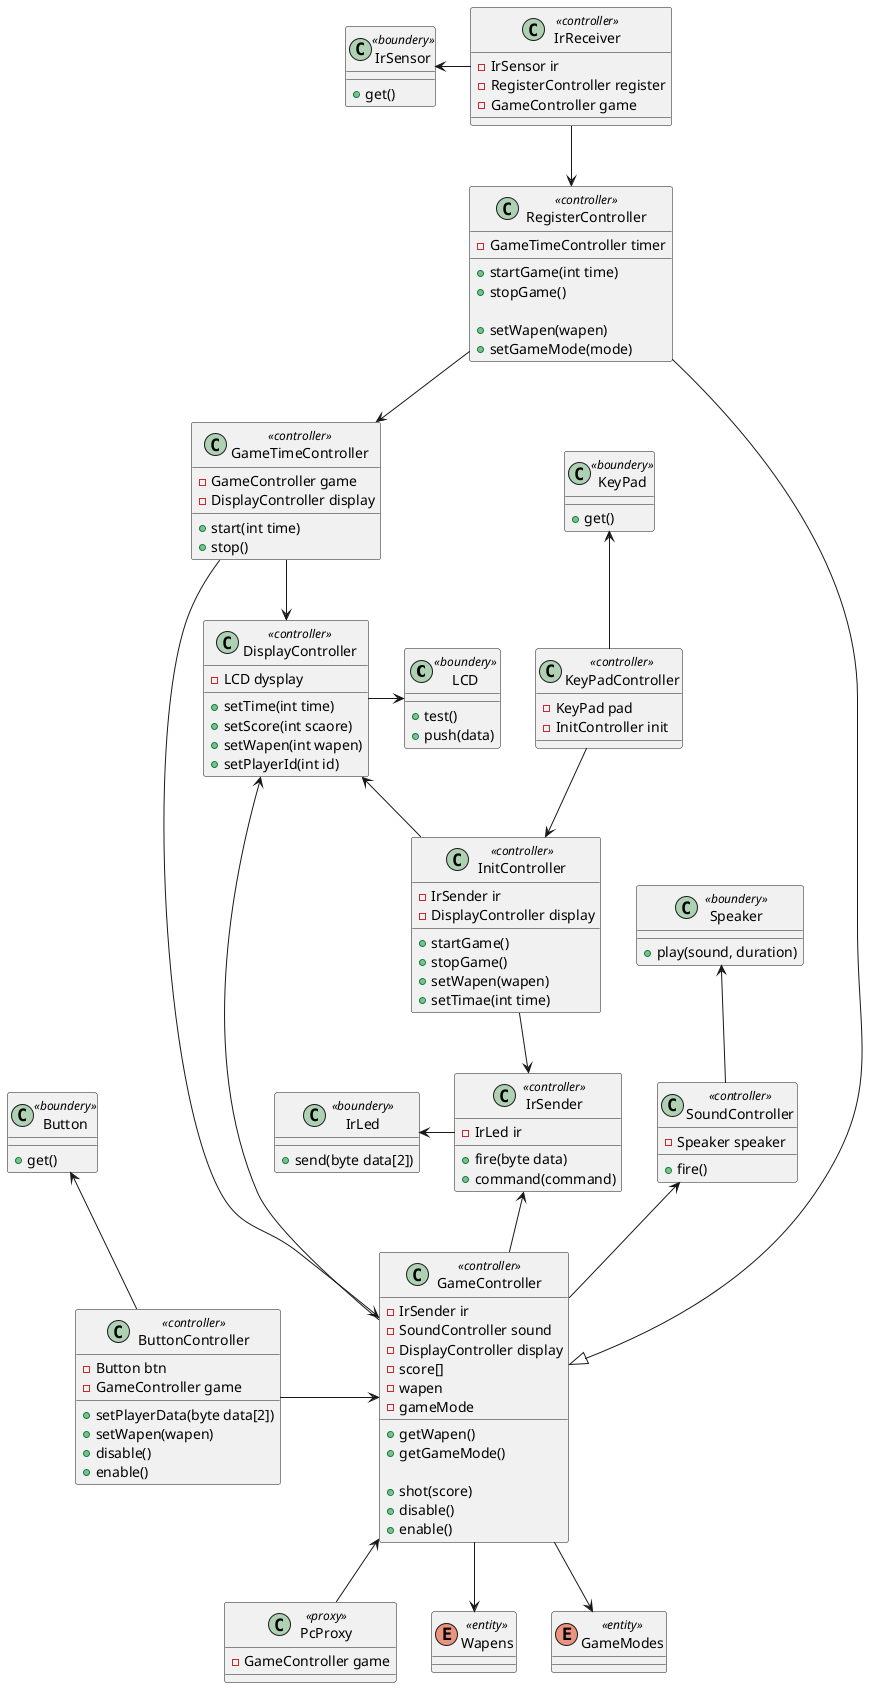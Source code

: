 @startuml

class LCD <<boundery>> {
    +test()
    +push(data)
}
class IrSensor <<boundery>> {
    +get()
}
class IrLed <<boundery>> {
    +send(byte data[2])
}
class Button <<boundery>> {
    +get()
}
class Speaker <<boundery>> {
    +play(sound, duration)
}
class KeyPad <<boundery>> {
    +get()
}

class DisplayController <<controller>> {
    -LCD dysplay
    +setTime(int time)
    +setScore(int scaore)
    +setWapen(int wapen)
    +setPlayerId(int id)
}
class IrReceiver <<controller>> {
    -IrSensor ir
    -RegisterController register
    -GameController game
}
class IrSender <<controller>> {
    -IrLed ir
    +fire(byte data)
    +command(command)
}
class ButtonController <<controller>> {
    -Button btn
    -GameController game
    +setPlayerData(byte data[2])
    +setWapen(wapen)
    +disable()
    +enable()
}
class SoundController <<controller>> {
    -Speaker speaker
    +fire()
}
class KeyPadController <<controller>> {
    -KeyPad pad
    -InitController init
}

class PcProxy <<proxy>> {
    -GameController game
}

class GameController <<controller>> {
    -IrSender ir
    -SoundController sound
    -DisplayController display
    -score[]
    -wapen
    -gameMode

    +getWapen()
    +getGameMode()

    +shot(score)
    +disable()
    +enable()
}
class GameTimeController <<controller>> {
    -GameController game
    -DisplayController display
    +start(int time)
    +stop()
}
class InitController <<controller>> {
    -IrSender ir
    -DisplayController display
    +startGame()
    +stopGame()
    +setWapen(wapen)
    +setTimae(int time)
}
class RegisterController <<controller>> {
    -GameTimeController timer
    +startGame(int time)
    +stopGame()

    +setWapen(wapen)
    +setGameMode(mode)
}

enum Wapens <<entity>>
enum GameModes <<entity>>

DisplayController -> LCD
'IrSensor <-- IrReceiver
'IrLed <-- IrSender
'Button <- ButtonController
Speaker <-- SoundController
KeyPad <-- KeyPadController

IrReceiver --> RegisterController
RegisterController --|> GameController

RegisterController --> GameTimeController
GameTimeController --> GameController
GameTimeController --> DisplayController
GameController -> DisplayController

IrSender <-- GameController
'InitController -> IrSender
KeyPadController --> InitController

ButtonController -> GameController
SoundController <-- GameController

GameController --> Wapens
GameController --> GameModes
GameController <-- PcProxy

''init => display
IrLed <- IrSender
DisplayController <-- InitController
InitController --> IrSender
IrSensor <- IrReceiver
Button <-- ButtonController

@enduml
